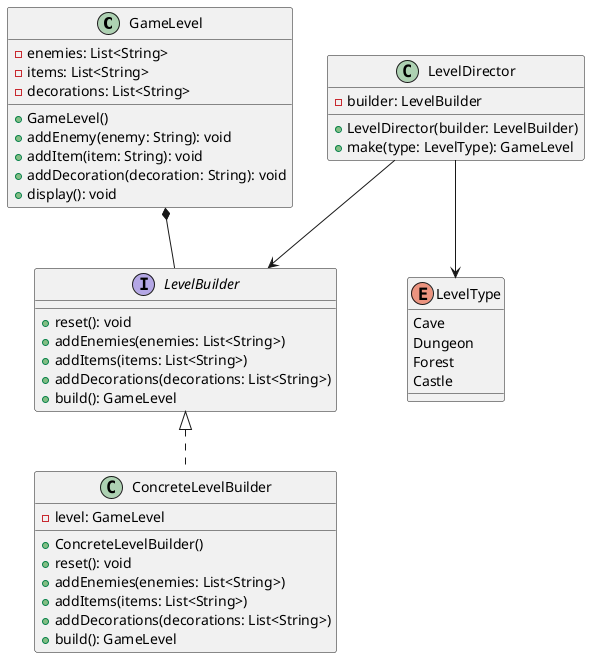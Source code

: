 @startuml
hide footbox

class GameLevel {
    -enemies: List<String>
    -items: List<String>
    -decorations: List<String>
    +GameLevel()
    +addEnemy(enemy: String): void
    +addItem(item: String): void
    +addDecoration(decoration: String): void
    +display(): void
}

interface LevelBuilder {
    +reset(): void
    +addEnemies(enemies: List<String>)
    +addItems(items: List<String>)
    +addDecorations(decorations: List<String>)
    +build(): GameLevel
}

class ConcreteLevelBuilder {
    -level: GameLevel
    +ConcreteLevelBuilder()
    +reset(): void
    +addEnemies(enemies: List<String>)
    +addItems(items: List<String>)
    +addDecorations(decorations: List<String>)
    +build(): GameLevel
}

class LevelDirector {
    -builder: LevelBuilder
    +LevelDirector(builder: LevelBuilder)
    +make(type: LevelType): GameLevel
}

enum LevelType {
    Cave
    Dungeon
    Forest
    Castle
}

LevelDirector --> LevelType


GameLevel *-- LevelBuilder
LevelBuilder <|.. ConcreteLevelBuilder
LevelDirector --> LevelBuilder

@enduml
